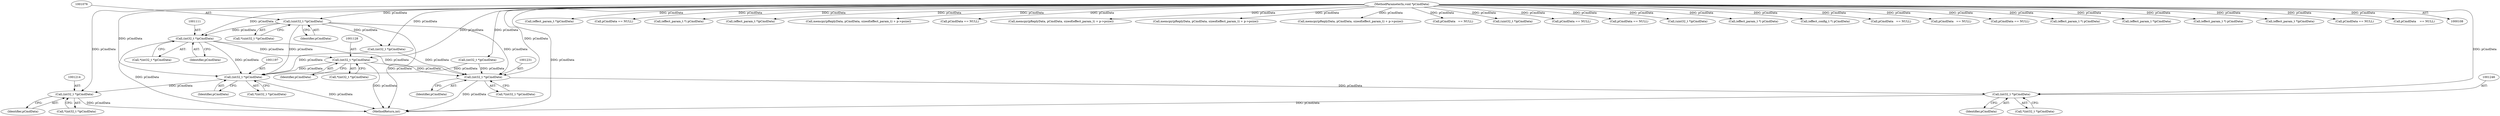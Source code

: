 digraph "0_Android_aeea52da00d210587fb3ed895de3d5f2e0264c88_4@pointer" {
"1001110" [label="(Call,(int32_t *)pCmdData)"];
"1001075" [label="(Call,(uint32_t *)pCmdData)"];
"1000112" [label="(MethodParameterIn,void *pCmdData)"];
"1001127" [label="(Call,(int32_t *)pCmdData)"];
"1001196" [label="(Call,(int32_t *)pCmdData)"];
"1001213" [label="(Call,(int32_t *)pCmdData)"];
"1001230" [label="(Call,(int32_t *)pCmdData)"];
"1001245" [label="(Call,(int32_t *)pCmdData)"];
"1000557" [label="(Call,(effect_param_t *)pCmdData)"];
"1001159" [label="(Call,(int32_t *)pCmdData)"];
"1000418" [label="(Call,pCmdData == NULL)"];
"1001144" [label="(Call,(int32_t *)pCmdData)"];
"1000770" [label="(Call,(effect_param_t *) pCmdData)"];
"1001245" [label="(Call,(int32_t *)pCmdData)"];
"1000112" [label="(MethodParameterIn,void *pCmdData)"];
"1000662" [label="(Call,(effect_param_t *)pCmdData)"];
"1001212" [label="(Call,*(int32_t *)pCmdData)"];
"1000453" [label="(Call,memcpy(pReplyData, pCmdData, sizeof(effect_param_t) + p->psize))"];
"1001110" [label="(Call,(int32_t *)pCmdData)"];
"1000523" [label="(Call,pCmdData == NULL)"];
"1000350" [label="(Call,memcpy(pReplyData, pCmdData, sizeof(effect_param_t) + p->psize))"];
"1001229" [label="(Call,*(int32_t *)pCmdData)"];
"1000665" [label="(Call,memcpy(pReplyData, pCmdData, sizeof(effect_param_t) + p->psize))"];
"1000560" [label="(Call,memcpy(pReplyData, pCmdData, sizeof(effect_param_t) + p->psize))"];
"1000814" [label="(Call,pCmdData   == NULL)"];
"1001306" [label="(Call,(uint32_t *)pCmdData)"];
"1001215" [label="(Identifier,pCmdData)"];
"1000315" [label="(Call,pCmdData == NULL)"];
"1001247" [label="(Identifier,pCmdData)"];
"1001109" [label="(Call,*(int32_t *)pCmdData)"];
"1001074" [label="(Call,*(uint32_t *)pCmdData)"];
"1000901" [label="(Call,pCmdData == NULL)"];
"1001195" [label="(Call,*(int32_t *)pCmdData)"];
"1001313" [label="(Call,(uint32_t *)pCmdData)"];
"1001230" [label="(Call,(int32_t *)pCmdData)"];
"1000857" [label="(Call,(effect_param_t *) pCmdData)"];
"1000269" [label="(Call,(effect_config_t *) pCmdData)"];
"1001198" [label="(Identifier,pCmdData)"];
"1001077" [label="(Identifier,pCmdData)"];
"1000961" [label="(Call,pCmdData   == NULL)"];
"1001232" [label="(Identifier,pCmdData)"];
"1000738" [label="(Call,pCmdData   == NULL)"];
"1001288" [label="(Call,pCmdData == NULL)"];
"1001196" [label="(Call,(int32_t *)pCmdData)"];
"1000990" [label="(Call,(effect_param_t *) pCmdData)"];
"1000450" [label="(Call,(effect_param_t *)pCmdData)"];
"1001112" [label="(Identifier,pCmdData)"];
"1001424" [label="(MethodReturn,int)"];
"1000930" [label="(Call,(effect_param_t *) pCmdData)"];
"1001213" [label="(Call,(int32_t *)pCmdData)"];
"1001127" [label="(Call,(int32_t *)pCmdData)"];
"1001126" [label="(Call,*(int32_t *)pCmdData)"];
"1001075" [label="(Call,(uint32_t *)pCmdData)"];
"1000347" [label="(Call,(effect_param_t *)pCmdData)"];
"1001244" [label="(Call,*(int32_t *)pCmdData)"];
"1001129" [label="(Identifier,pCmdData)"];
"1000628" [label="(Call,pCmdData == NULL)"];
"1000239" [label="(Call,pCmdData    == NULL)"];
"1001110" -> "1001109"  [label="AST: "];
"1001110" -> "1001112"  [label="CFG: "];
"1001111" -> "1001110"  [label="AST: "];
"1001112" -> "1001110"  [label="AST: "];
"1001109" -> "1001110"  [label="CFG: "];
"1001110" -> "1001424"  [label="DDG: pCmdData"];
"1001075" -> "1001110"  [label="DDG: pCmdData"];
"1000112" -> "1001110"  [label="DDG: pCmdData"];
"1001110" -> "1001127"  [label="DDG: pCmdData"];
"1001110" -> "1001196"  [label="DDG: pCmdData"];
"1001110" -> "1001230"  [label="DDG: pCmdData"];
"1001075" -> "1001074"  [label="AST: "];
"1001075" -> "1001077"  [label="CFG: "];
"1001076" -> "1001075"  [label="AST: "];
"1001077" -> "1001075"  [label="AST: "];
"1001074" -> "1001075"  [label="CFG: "];
"1001075" -> "1001424"  [label="DDG: pCmdData"];
"1000112" -> "1001075"  [label="DDG: pCmdData"];
"1001075" -> "1001144"  [label="DDG: pCmdData"];
"1001075" -> "1001196"  [label="DDG: pCmdData"];
"1001075" -> "1001230"  [label="DDG: pCmdData"];
"1000112" -> "1000108"  [label="AST: "];
"1000112" -> "1001424"  [label="DDG: pCmdData"];
"1000112" -> "1000239"  [label="DDG: pCmdData"];
"1000112" -> "1000269"  [label="DDG: pCmdData"];
"1000112" -> "1000315"  [label="DDG: pCmdData"];
"1000112" -> "1000347"  [label="DDG: pCmdData"];
"1000112" -> "1000350"  [label="DDG: pCmdData"];
"1000112" -> "1000418"  [label="DDG: pCmdData"];
"1000112" -> "1000450"  [label="DDG: pCmdData"];
"1000112" -> "1000453"  [label="DDG: pCmdData"];
"1000112" -> "1000523"  [label="DDG: pCmdData"];
"1000112" -> "1000557"  [label="DDG: pCmdData"];
"1000112" -> "1000560"  [label="DDG: pCmdData"];
"1000112" -> "1000628"  [label="DDG: pCmdData"];
"1000112" -> "1000662"  [label="DDG: pCmdData"];
"1000112" -> "1000665"  [label="DDG: pCmdData"];
"1000112" -> "1000738"  [label="DDG: pCmdData"];
"1000112" -> "1000770"  [label="DDG: pCmdData"];
"1000112" -> "1000814"  [label="DDG: pCmdData"];
"1000112" -> "1000857"  [label="DDG: pCmdData"];
"1000112" -> "1000901"  [label="DDG: pCmdData"];
"1000112" -> "1000930"  [label="DDG: pCmdData"];
"1000112" -> "1000961"  [label="DDG: pCmdData"];
"1000112" -> "1000990"  [label="DDG: pCmdData"];
"1000112" -> "1001127"  [label="DDG: pCmdData"];
"1000112" -> "1001144"  [label="DDG: pCmdData"];
"1000112" -> "1001159"  [label="DDG: pCmdData"];
"1000112" -> "1001196"  [label="DDG: pCmdData"];
"1000112" -> "1001213"  [label="DDG: pCmdData"];
"1000112" -> "1001230"  [label="DDG: pCmdData"];
"1000112" -> "1001245"  [label="DDG: pCmdData"];
"1000112" -> "1001288"  [label="DDG: pCmdData"];
"1000112" -> "1001306"  [label="DDG: pCmdData"];
"1000112" -> "1001313"  [label="DDG: pCmdData"];
"1001127" -> "1001126"  [label="AST: "];
"1001127" -> "1001129"  [label="CFG: "];
"1001128" -> "1001127"  [label="AST: "];
"1001129" -> "1001127"  [label="AST: "];
"1001126" -> "1001127"  [label="CFG: "];
"1001127" -> "1001424"  [label="DDG: pCmdData"];
"1001127" -> "1001196"  [label="DDG: pCmdData"];
"1001127" -> "1001230"  [label="DDG: pCmdData"];
"1001196" -> "1001195"  [label="AST: "];
"1001196" -> "1001198"  [label="CFG: "];
"1001197" -> "1001196"  [label="AST: "];
"1001198" -> "1001196"  [label="AST: "];
"1001195" -> "1001196"  [label="CFG: "];
"1001196" -> "1001424"  [label="DDG: pCmdData"];
"1001144" -> "1001196"  [label="DDG: pCmdData"];
"1001159" -> "1001196"  [label="DDG: pCmdData"];
"1001196" -> "1001213"  [label="DDG: pCmdData"];
"1001213" -> "1001212"  [label="AST: "];
"1001213" -> "1001215"  [label="CFG: "];
"1001214" -> "1001213"  [label="AST: "];
"1001215" -> "1001213"  [label="AST: "];
"1001212" -> "1001213"  [label="CFG: "];
"1001213" -> "1001424"  [label="DDG: pCmdData"];
"1001230" -> "1001229"  [label="AST: "];
"1001230" -> "1001232"  [label="CFG: "];
"1001231" -> "1001230"  [label="AST: "];
"1001232" -> "1001230"  [label="AST: "];
"1001229" -> "1001230"  [label="CFG: "];
"1001230" -> "1001424"  [label="DDG: pCmdData"];
"1001144" -> "1001230"  [label="DDG: pCmdData"];
"1001159" -> "1001230"  [label="DDG: pCmdData"];
"1001230" -> "1001245"  [label="DDG: pCmdData"];
"1001245" -> "1001244"  [label="AST: "];
"1001245" -> "1001247"  [label="CFG: "];
"1001246" -> "1001245"  [label="AST: "];
"1001247" -> "1001245"  [label="AST: "];
"1001244" -> "1001245"  [label="CFG: "];
"1001245" -> "1001424"  [label="DDG: pCmdData"];
}
